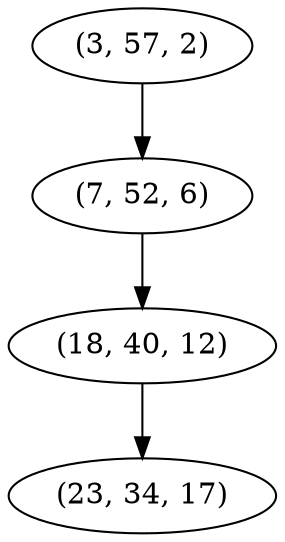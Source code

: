 digraph tree {
    "(3, 57, 2)";
    "(7, 52, 6)";
    "(18, 40, 12)";
    "(23, 34, 17)";
    "(3, 57, 2)" -> "(7, 52, 6)";
    "(7, 52, 6)" -> "(18, 40, 12)";
    "(18, 40, 12)" -> "(23, 34, 17)";
}
